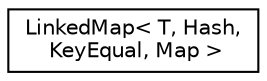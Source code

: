 digraph "Graphical Class Hierarchy"
{
 // LATEX_PDF_SIZE
  edge [fontname="Helvetica",fontsize="10",labelfontname="Helvetica",labelfontsize="10"];
  node [fontname="Helvetica",fontsize="10",shape=record];
  rankdir="LR";
  Node0 [label="LinkedMap\< T, Hash,\l KeyEqual, Map \>",height=0.2,width=0.4,color="black", fillcolor="white", style="filled",URL="$classLinkedMap.html",tooltip="Container class representing a vector of objects with keys."];
}
